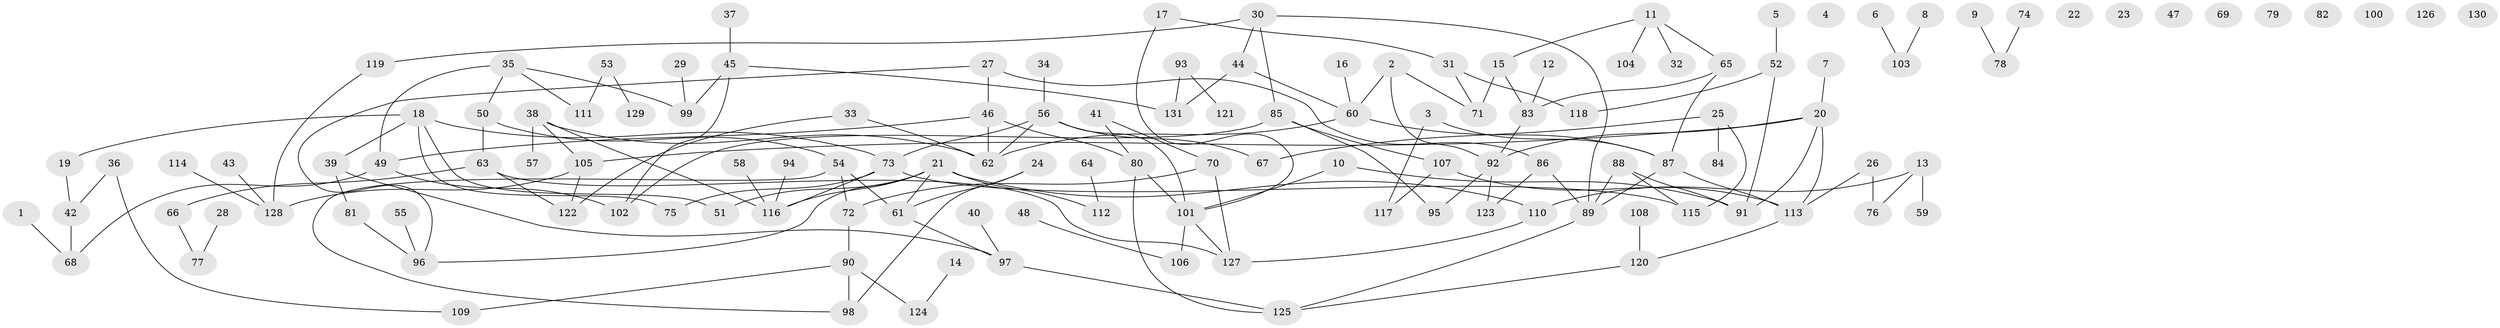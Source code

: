 // coarse degree distribution, {1: 0.24444444444444444, 3: 0.15555555555555556, 2: 0.16666666666666666, 0: 0.1111111111111111, 4: 0.13333333333333333, 6: 0.05555555555555555, 7: 0.011111111111111112, 8: 0.022222222222222223, 5: 0.1}
// Generated by graph-tools (version 1.1) at 2025/41/03/06/25 10:41:21]
// undirected, 131 vertices, 161 edges
graph export_dot {
graph [start="1"]
  node [color=gray90,style=filled];
  1;
  2;
  3;
  4;
  5;
  6;
  7;
  8;
  9;
  10;
  11;
  12;
  13;
  14;
  15;
  16;
  17;
  18;
  19;
  20;
  21;
  22;
  23;
  24;
  25;
  26;
  27;
  28;
  29;
  30;
  31;
  32;
  33;
  34;
  35;
  36;
  37;
  38;
  39;
  40;
  41;
  42;
  43;
  44;
  45;
  46;
  47;
  48;
  49;
  50;
  51;
  52;
  53;
  54;
  55;
  56;
  57;
  58;
  59;
  60;
  61;
  62;
  63;
  64;
  65;
  66;
  67;
  68;
  69;
  70;
  71;
  72;
  73;
  74;
  75;
  76;
  77;
  78;
  79;
  80;
  81;
  82;
  83;
  84;
  85;
  86;
  87;
  88;
  89;
  90;
  91;
  92;
  93;
  94;
  95;
  96;
  97;
  98;
  99;
  100;
  101;
  102;
  103;
  104;
  105;
  106;
  107;
  108;
  109;
  110;
  111;
  112;
  113;
  114;
  115;
  116;
  117;
  118;
  119;
  120;
  121;
  122;
  123;
  124;
  125;
  126;
  127;
  128;
  129;
  130;
  131;
  1 -- 68;
  2 -- 60;
  2 -- 71;
  2 -- 92;
  3 -- 87;
  3 -- 117;
  5 -- 52;
  6 -- 103;
  7 -- 20;
  8 -- 103;
  9 -- 78;
  10 -- 91;
  10 -- 101;
  11 -- 15;
  11 -- 32;
  11 -- 65;
  11 -- 104;
  12 -- 83;
  13 -- 59;
  13 -- 76;
  13 -- 110;
  14 -- 124;
  15 -- 71;
  15 -- 83;
  16 -- 60;
  17 -- 31;
  17 -- 101;
  18 -- 19;
  18 -- 39;
  18 -- 51;
  18 -- 73;
  18 -- 75;
  19 -- 42;
  20 -- 91;
  20 -- 92;
  20 -- 105;
  20 -- 113;
  21 -- 51;
  21 -- 61;
  21 -- 96;
  21 -- 110;
  21 -- 112;
  21 -- 116;
  24 -- 61;
  24 -- 98;
  25 -- 67;
  25 -- 84;
  25 -- 115;
  26 -- 76;
  26 -- 113;
  27 -- 46;
  27 -- 86;
  27 -- 96;
  28 -- 77;
  29 -- 99;
  30 -- 44;
  30 -- 85;
  30 -- 89;
  30 -- 119;
  31 -- 71;
  31 -- 118;
  33 -- 62;
  33 -- 122;
  34 -- 56;
  35 -- 49;
  35 -- 50;
  35 -- 99;
  35 -- 111;
  36 -- 42;
  36 -- 109;
  37 -- 45;
  38 -- 57;
  38 -- 62;
  38 -- 105;
  38 -- 116;
  39 -- 81;
  39 -- 97;
  40 -- 97;
  41 -- 70;
  41 -- 80;
  42 -- 68;
  43 -- 128;
  44 -- 60;
  44 -- 131;
  45 -- 99;
  45 -- 102;
  45 -- 131;
  46 -- 49;
  46 -- 62;
  46 -- 80;
  48 -- 106;
  49 -- 68;
  49 -- 102;
  50 -- 54;
  50 -- 63;
  52 -- 91;
  52 -- 118;
  53 -- 111;
  53 -- 129;
  54 -- 61;
  54 -- 72;
  54 -- 98;
  55 -- 96;
  56 -- 62;
  56 -- 67;
  56 -- 73;
  56 -- 101;
  58 -- 116;
  60 -- 62;
  60 -- 87;
  61 -- 97;
  63 -- 66;
  63 -- 122;
  63 -- 127;
  64 -- 112;
  65 -- 83;
  65 -- 87;
  66 -- 77;
  70 -- 72;
  70 -- 127;
  72 -- 90;
  73 -- 75;
  73 -- 115;
  73 -- 116;
  74 -- 78;
  80 -- 101;
  80 -- 125;
  81 -- 96;
  83 -- 92;
  85 -- 95;
  85 -- 102;
  85 -- 107;
  86 -- 89;
  86 -- 123;
  87 -- 89;
  87 -- 113;
  88 -- 89;
  88 -- 91;
  88 -- 115;
  89 -- 125;
  90 -- 98;
  90 -- 109;
  90 -- 124;
  92 -- 95;
  92 -- 123;
  93 -- 121;
  93 -- 131;
  94 -- 116;
  97 -- 125;
  101 -- 106;
  101 -- 127;
  105 -- 122;
  105 -- 128;
  107 -- 113;
  107 -- 117;
  108 -- 120;
  110 -- 127;
  113 -- 120;
  114 -- 128;
  119 -- 128;
  120 -- 125;
}
